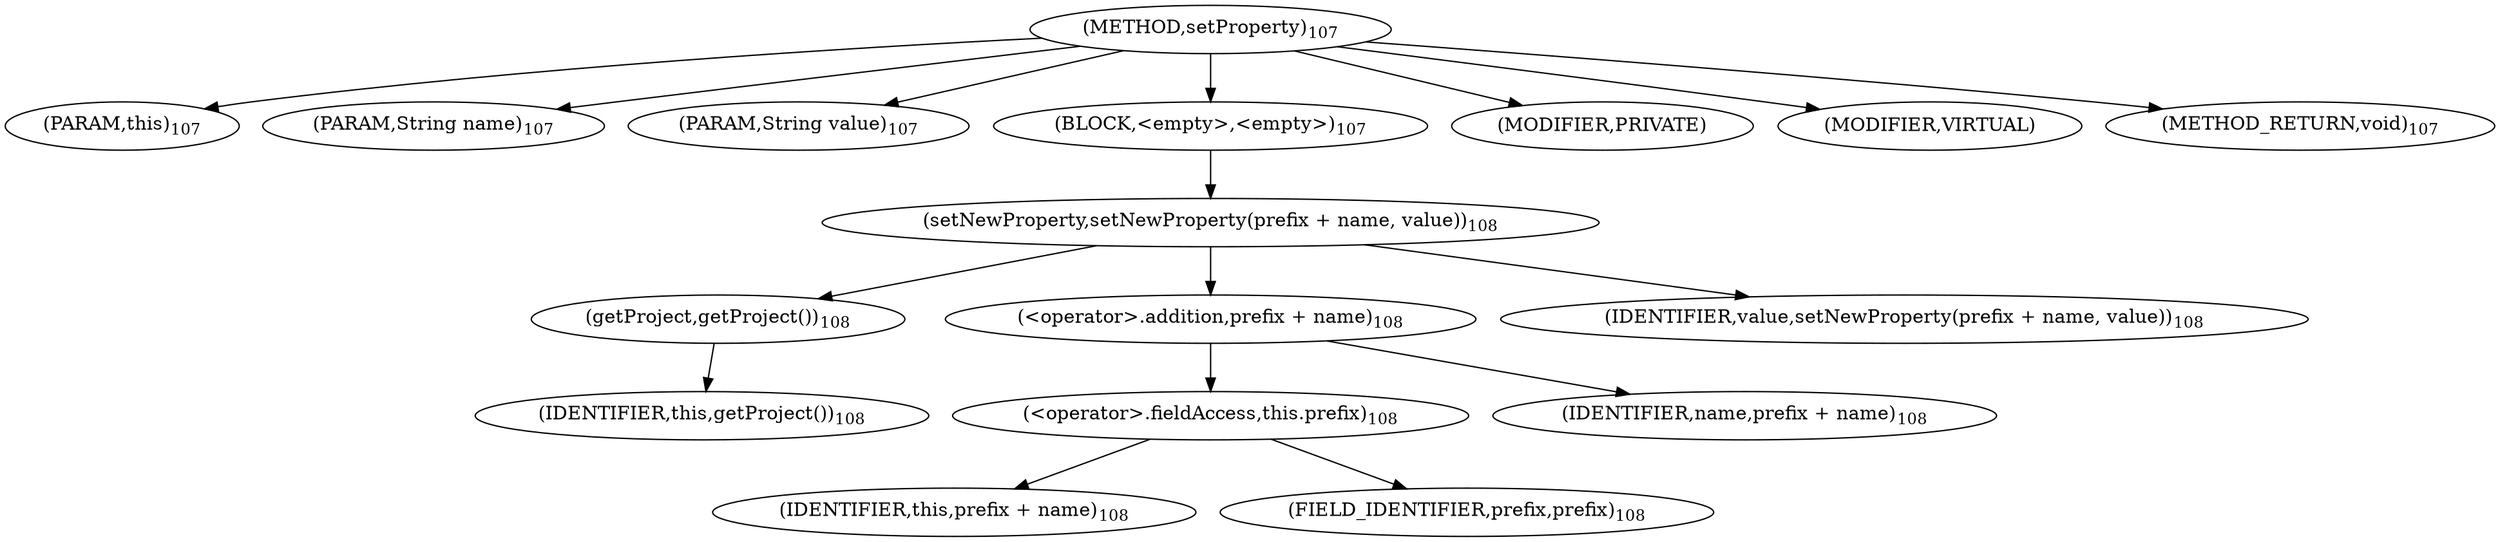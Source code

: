 digraph "setProperty" {  
"199" [label = <(METHOD,setProperty)<SUB>107</SUB>> ]
"24" [label = <(PARAM,this)<SUB>107</SUB>> ]
"200" [label = <(PARAM,String name)<SUB>107</SUB>> ]
"201" [label = <(PARAM,String value)<SUB>107</SUB>> ]
"202" [label = <(BLOCK,&lt;empty&gt;,&lt;empty&gt;)<SUB>107</SUB>> ]
"203" [label = <(setNewProperty,setNewProperty(prefix + name, value))<SUB>108</SUB>> ]
"204" [label = <(getProject,getProject())<SUB>108</SUB>> ]
"23" [label = <(IDENTIFIER,this,getProject())<SUB>108</SUB>> ]
"205" [label = <(&lt;operator&gt;.addition,prefix + name)<SUB>108</SUB>> ]
"206" [label = <(&lt;operator&gt;.fieldAccess,this.prefix)<SUB>108</SUB>> ]
"207" [label = <(IDENTIFIER,this,prefix + name)<SUB>108</SUB>> ]
"208" [label = <(FIELD_IDENTIFIER,prefix,prefix)<SUB>108</SUB>> ]
"209" [label = <(IDENTIFIER,name,prefix + name)<SUB>108</SUB>> ]
"210" [label = <(IDENTIFIER,value,setNewProperty(prefix + name, value))<SUB>108</SUB>> ]
"211" [label = <(MODIFIER,PRIVATE)> ]
"212" [label = <(MODIFIER,VIRTUAL)> ]
"213" [label = <(METHOD_RETURN,void)<SUB>107</SUB>> ]
  "199" -> "24" 
  "199" -> "200" 
  "199" -> "201" 
  "199" -> "202" 
  "199" -> "211" 
  "199" -> "212" 
  "199" -> "213" 
  "202" -> "203" 
  "203" -> "204" 
  "203" -> "205" 
  "203" -> "210" 
  "204" -> "23" 
  "205" -> "206" 
  "205" -> "209" 
  "206" -> "207" 
  "206" -> "208" 
}
